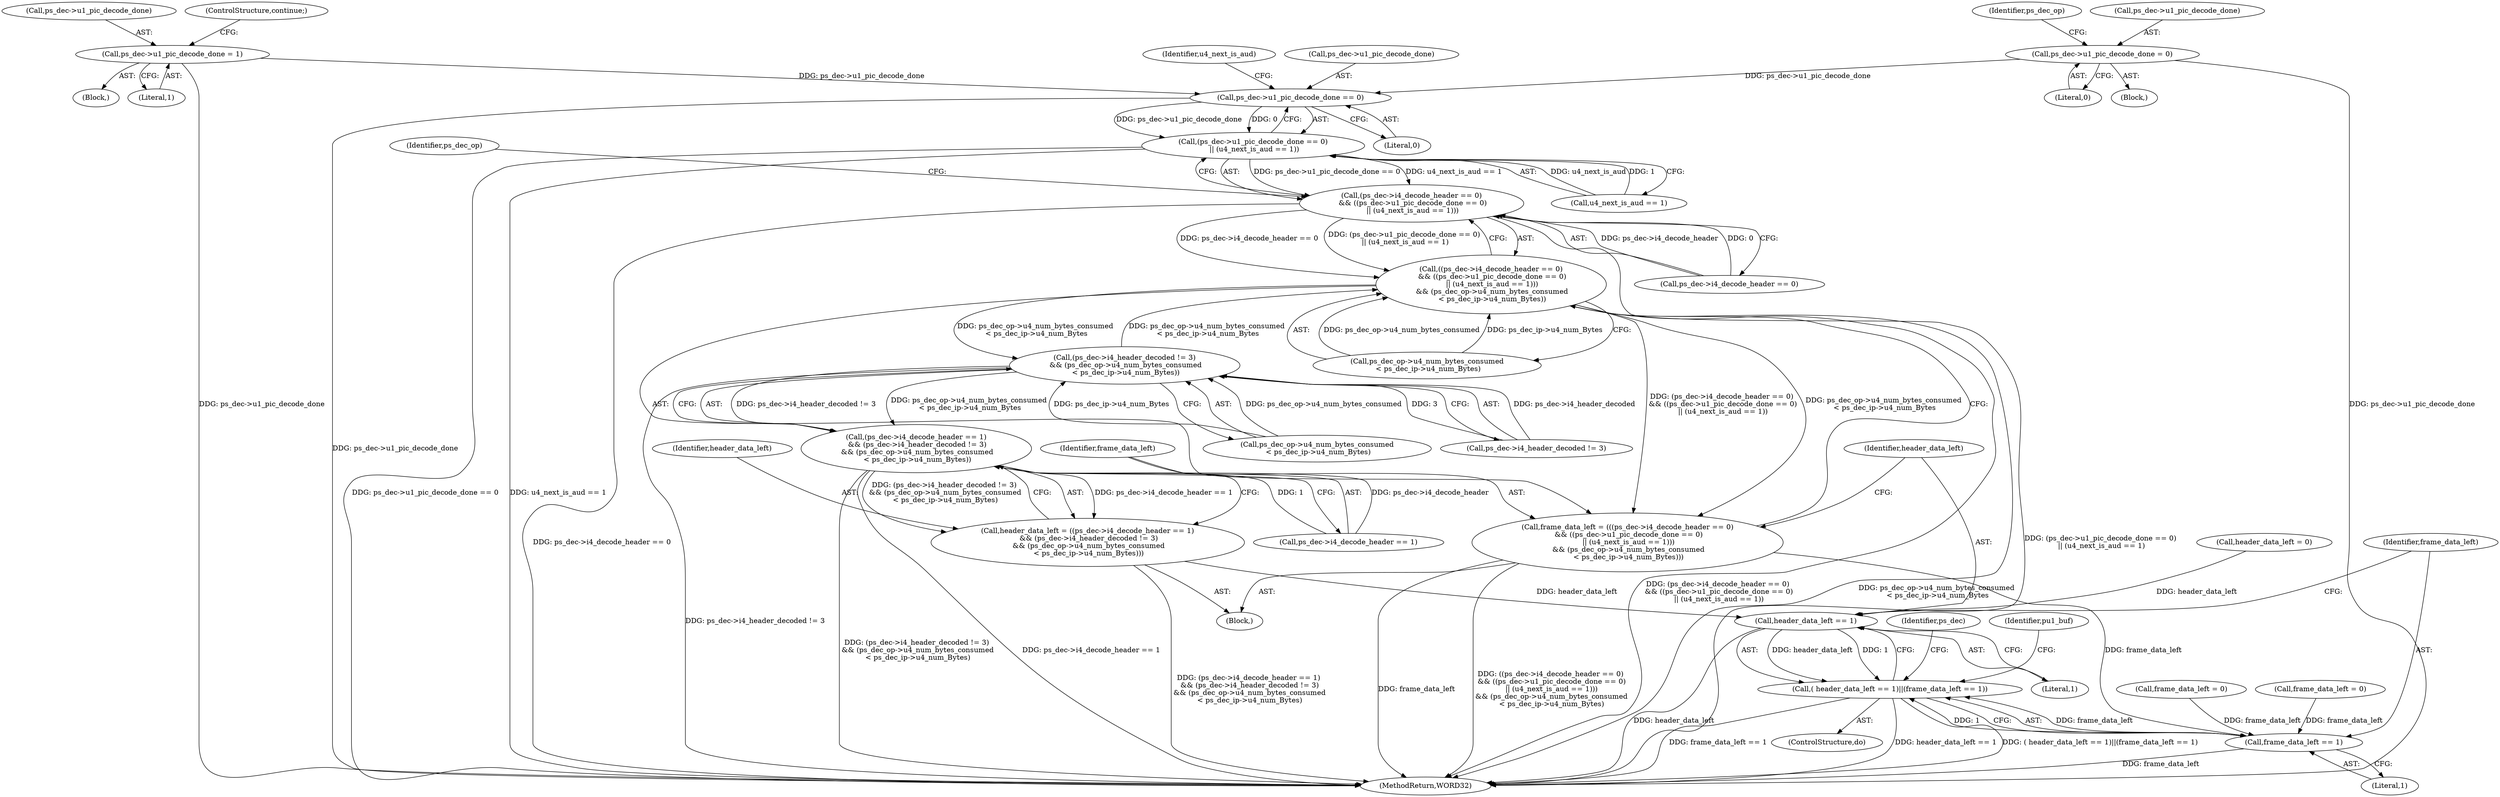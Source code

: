 digraph "0_Android_a78887bcffbc2995cf9ed72e0697acf560875e9e@pointer" {
"1001433" [label="(Call,ps_dec->u1_pic_decode_done == 0)"];
"1001267" [label="(Call,ps_dec->u1_pic_decode_done = 1)"];
"1000301" [label="(Call,ps_dec->u1_pic_decode_done = 0)"];
"1001432" [label="(Call,(ps_dec->u1_pic_decode_done == 0)\n || (u4_next_is_aud == 1))"];
"1001426" [label="(Call,(ps_dec->i4_decode_header == 0)\n && ((ps_dec->u1_pic_decode_done == 0)\n || (u4_next_is_aud == 1)))"];
"1001425" [label="(Call,((ps_dec->i4_decode_header == 0)\n && ((ps_dec->u1_pic_decode_done == 0)\n || (u4_next_is_aud == 1)))\n && (ps_dec_op->u4_num_bytes_consumed\n < ps_dec_ip->u4_num_Bytes))"];
"1001410" [label="(Call,(ps_dec->i4_header_decoded != 3)\n && (ps_dec_op->u4_num_bytes_consumed\n < ps_dec_ip->u4_num_Bytes))"];
"1001404" [label="(Call,(ps_dec->i4_decode_header == 1)\n && (ps_dec->i4_header_decoded != 3)\n && (ps_dec_op->u4_num_bytes_consumed\n < ps_dec_ip->u4_num_Bytes))"];
"1001402" [label="(Call,header_data_left = ((ps_dec->i4_decode_header == 1)\n && (ps_dec->i4_header_decoded != 3)\n && (ps_dec_op->u4_num_bytes_consumed\n < ps_dec_ip->u4_num_Bytes)))"];
"1001449" [label="(Call,header_data_left == 1)"];
"1001448" [label="(Call,( header_data_left == 1)||(frame_data_left == 1))"];
"1001423" [label="(Call,frame_data_left = (((ps_dec->i4_decode_header == 0)\n && ((ps_dec->u1_pic_decode_done == 0)\n || (u4_next_is_aud == 1)))\n && (ps_dec_op->u4_num_bytes_consumed\n < ps_dec_ip->u4_num_Bytes)))"];
"1001452" [label="(Call,frame_data_left == 1)"];
"1000151" [label="(Block,)"];
"1001405" [label="(Call,ps_dec->i4_decode_header == 1)"];
"1001432" [label="(Call,(ps_dec->u1_pic_decode_done == 0)\n || (u4_next_is_aud == 1))"];
"1001451" [label="(Literal,1)"];
"1002129" [label="(MethodReturn,WORD32)"];
"1001404" [label="(Call,(ps_dec->i4_decode_header == 1)\n && (ps_dec->i4_header_decoded != 3)\n && (ps_dec_op->u4_num_bytes_consumed\n < ps_dec_ip->u4_num_Bytes))"];
"1001424" [label="(Identifier,frame_data_left)"];
"1001459" [label="(Identifier,ps_dec)"];
"1001452" [label="(Call,frame_data_left == 1)"];
"1001425" [label="(Call,((ps_dec->i4_decode_header == 0)\n && ((ps_dec->u1_pic_decode_done == 0)\n || (u4_next_is_aud == 1)))\n && (ps_dec_op->u4_num_bytes_consumed\n < ps_dec_ip->u4_num_Bytes))"];
"1001266" [label="(Block,)"];
"1000305" [label="(Literal,0)"];
"1001268" [label="(Call,ps_dec->u1_pic_decode_done)"];
"1001453" [label="(Identifier,frame_data_left)"];
"1001402" [label="(Call,header_data_left = ((ps_dec->i4_decode_header == 1)\n && (ps_dec->i4_header_decoded != 3)\n && (ps_dec_op->u4_num_bytes_consumed\n < ps_dec_ip->u4_num_Bytes)))"];
"1001454" [label="(Literal,1)"];
"1000974" [label="(Identifier,pu1_buf)"];
"1000971" [label="(Block,)"];
"1001267" [label="(Call,ps_dec->u1_pic_decode_done = 1)"];
"1001434" [label="(Call,ps_dec->u1_pic_decode_done)"];
"1001426" [label="(Call,(ps_dec->i4_decode_header == 0)\n && ((ps_dec->u1_pic_decode_done == 0)\n || (u4_next_is_aud == 1)))"];
"1001423" [label="(Call,frame_data_left = (((ps_dec->i4_decode_header == 0)\n && ((ps_dec->u1_pic_decode_done == 0)\n || (u4_next_is_aud == 1)))\n && (ps_dec_op->u4_num_bytes_consumed\n < ps_dec_ip->u4_num_Bytes)))"];
"1000308" [label="(Identifier,ps_dec_op)"];
"1001271" [label="(Literal,1)"];
"1001416" [label="(Call,ps_dec_op->u4_num_bytes_consumed\n < ps_dec_ip->u4_num_Bytes)"];
"1001410" [label="(Call,(ps_dec->i4_header_decoded != 3)\n && (ps_dec_op->u4_num_bytes_consumed\n < ps_dec_ip->u4_num_Bytes))"];
"1001403" [label="(Identifier,header_data_left)"];
"1001439" [label="(Identifier,u4_next_is_aud)"];
"1001437" [label="(Literal,0)"];
"1001433" [label="(Call,ps_dec->u1_pic_decode_done == 0)"];
"1001449" [label="(Call,header_data_left == 1)"];
"1000200" [label="(Call,frame_data_left = 0)"];
"1001448" [label="(Call,( header_data_left == 1)||(frame_data_left == 1))"];
"1001443" [label="(Identifier,ps_dec_op)"];
"1000970" [label="(ControlStructure,do)"];
"1000302" [label="(Call,ps_dec->u1_pic_decode_done)"];
"1001427" [label="(Call,ps_dec->i4_decode_header == 0)"];
"1000301" [label="(Call,ps_dec->u1_pic_decode_done = 0)"];
"1001438" [label="(Call,u4_next_is_aud == 1)"];
"1001272" [label="(ControlStructure,continue;)"];
"1000196" [label="(Call,header_data_left = 0)"];
"1001275" [label="(Call,frame_data_left = 0)"];
"1001441" [label="(Call,ps_dec_op->u4_num_bytes_consumed\n < ps_dec_ip->u4_num_Bytes)"];
"1001450" [label="(Identifier,header_data_left)"];
"1001411" [label="(Call,ps_dec->i4_header_decoded != 3)"];
"1001433" -> "1001432"  [label="AST: "];
"1001433" -> "1001437"  [label="CFG: "];
"1001434" -> "1001433"  [label="AST: "];
"1001437" -> "1001433"  [label="AST: "];
"1001439" -> "1001433"  [label="CFG: "];
"1001432" -> "1001433"  [label="CFG: "];
"1001433" -> "1002129"  [label="DDG: ps_dec->u1_pic_decode_done"];
"1001433" -> "1001432"  [label="DDG: ps_dec->u1_pic_decode_done"];
"1001433" -> "1001432"  [label="DDG: 0"];
"1001267" -> "1001433"  [label="DDG: ps_dec->u1_pic_decode_done"];
"1000301" -> "1001433"  [label="DDG: ps_dec->u1_pic_decode_done"];
"1001267" -> "1001266"  [label="AST: "];
"1001267" -> "1001271"  [label="CFG: "];
"1001268" -> "1001267"  [label="AST: "];
"1001271" -> "1001267"  [label="AST: "];
"1001272" -> "1001267"  [label="CFG: "];
"1001267" -> "1002129"  [label="DDG: ps_dec->u1_pic_decode_done"];
"1000301" -> "1000151"  [label="AST: "];
"1000301" -> "1000305"  [label="CFG: "];
"1000302" -> "1000301"  [label="AST: "];
"1000305" -> "1000301"  [label="AST: "];
"1000308" -> "1000301"  [label="CFG: "];
"1000301" -> "1002129"  [label="DDG: ps_dec->u1_pic_decode_done"];
"1001432" -> "1001426"  [label="AST: "];
"1001432" -> "1001438"  [label="CFG: "];
"1001438" -> "1001432"  [label="AST: "];
"1001426" -> "1001432"  [label="CFG: "];
"1001432" -> "1002129"  [label="DDG: ps_dec->u1_pic_decode_done == 0"];
"1001432" -> "1002129"  [label="DDG: u4_next_is_aud == 1"];
"1001432" -> "1001426"  [label="DDG: ps_dec->u1_pic_decode_done == 0"];
"1001432" -> "1001426"  [label="DDG: u4_next_is_aud == 1"];
"1001438" -> "1001432"  [label="DDG: u4_next_is_aud"];
"1001438" -> "1001432"  [label="DDG: 1"];
"1001426" -> "1001425"  [label="AST: "];
"1001426" -> "1001427"  [label="CFG: "];
"1001427" -> "1001426"  [label="AST: "];
"1001443" -> "1001426"  [label="CFG: "];
"1001425" -> "1001426"  [label="CFG: "];
"1001426" -> "1002129"  [label="DDG: (ps_dec->u1_pic_decode_done == 0)\n || (u4_next_is_aud == 1)"];
"1001426" -> "1002129"  [label="DDG: ps_dec->i4_decode_header == 0"];
"1001426" -> "1001425"  [label="DDG: ps_dec->i4_decode_header == 0"];
"1001426" -> "1001425"  [label="DDG: (ps_dec->u1_pic_decode_done == 0)\n || (u4_next_is_aud == 1)"];
"1001427" -> "1001426"  [label="DDG: ps_dec->i4_decode_header"];
"1001427" -> "1001426"  [label="DDG: 0"];
"1001425" -> "1001423"  [label="AST: "];
"1001425" -> "1001441"  [label="CFG: "];
"1001441" -> "1001425"  [label="AST: "];
"1001423" -> "1001425"  [label="CFG: "];
"1001425" -> "1002129"  [label="DDG: (ps_dec->i4_decode_header == 0)\n && ((ps_dec->u1_pic_decode_done == 0)\n || (u4_next_is_aud == 1))"];
"1001425" -> "1002129"  [label="DDG: ps_dec_op->u4_num_bytes_consumed\n < ps_dec_ip->u4_num_Bytes"];
"1001425" -> "1001410"  [label="DDG: ps_dec_op->u4_num_bytes_consumed\n < ps_dec_ip->u4_num_Bytes"];
"1001425" -> "1001423"  [label="DDG: (ps_dec->i4_decode_header == 0)\n && ((ps_dec->u1_pic_decode_done == 0)\n || (u4_next_is_aud == 1))"];
"1001425" -> "1001423"  [label="DDG: ps_dec_op->u4_num_bytes_consumed\n < ps_dec_ip->u4_num_Bytes"];
"1001441" -> "1001425"  [label="DDG: ps_dec_op->u4_num_bytes_consumed"];
"1001441" -> "1001425"  [label="DDG: ps_dec_ip->u4_num_Bytes"];
"1001410" -> "1001425"  [label="DDG: ps_dec_op->u4_num_bytes_consumed\n < ps_dec_ip->u4_num_Bytes"];
"1001410" -> "1001404"  [label="AST: "];
"1001410" -> "1001411"  [label="CFG: "];
"1001410" -> "1001416"  [label="CFG: "];
"1001411" -> "1001410"  [label="AST: "];
"1001416" -> "1001410"  [label="AST: "];
"1001404" -> "1001410"  [label="CFG: "];
"1001410" -> "1002129"  [label="DDG: ps_dec->i4_header_decoded != 3"];
"1001410" -> "1001404"  [label="DDG: ps_dec->i4_header_decoded != 3"];
"1001410" -> "1001404"  [label="DDG: ps_dec_op->u4_num_bytes_consumed\n < ps_dec_ip->u4_num_Bytes"];
"1001411" -> "1001410"  [label="DDG: ps_dec->i4_header_decoded"];
"1001411" -> "1001410"  [label="DDG: 3"];
"1001416" -> "1001410"  [label="DDG: ps_dec_op->u4_num_bytes_consumed"];
"1001416" -> "1001410"  [label="DDG: ps_dec_ip->u4_num_Bytes"];
"1001404" -> "1001402"  [label="AST: "];
"1001404" -> "1001405"  [label="CFG: "];
"1001405" -> "1001404"  [label="AST: "];
"1001402" -> "1001404"  [label="CFG: "];
"1001404" -> "1002129"  [label="DDG: ps_dec->i4_decode_header == 1"];
"1001404" -> "1002129"  [label="DDG: (ps_dec->i4_header_decoded != 3)\n && (ps_dec_op->u4_num_bytes_consumed\n < ps_dec_ip->u4_num_Bytes)"];
"1001404" -> "1001402"  [label="DDG: ps_dec->i4_decode_header == 1"];
"1001404" -> "1001402"  [label="DDG: (ps_dec->i4_header_decoded != 3)\n && (ps_dec_op->u4_num_bytes_consumed\n < ps_dec_ip->u4_num_Bytes)"];
"1001405" -> "1001404"  [label="DDG: ps_dec->i4_decode_header"];
"1001405" -> "1001404"  [label="DDG: 1"];
"1001402" -> "1000971"  [label="AST: "];
"1001403" -> "1001402"  [label="AST: "];
"1001424" -> "1001402"  [label="CFG: "];
"1001402" -> "1002129"  [label="DDG: (ps_dec->i4_decode_header == 1)\n && (ps_dec->i4_header_decoded != 3)\n && (ps_dec_op->u4_num_bytes_consumed\n < ps_dec_ip->u4_num_Bytes)"];
"1001402" -> "1001449"  [label="DDG: header_data_left"];
"1001449" -> "1001448"  [label="AST: "];
"1001449" -> "1001451"  [label="CFG: "];
"1001450" -> "1001449"  [label="AST: "];
"1001451" -> "1001449"  [label="AST: "];
"1001453" -> "1001449"  [label="CFG: "];
"1001448" -> "1001449"  [label="CFG: "];
"1001449" -> "1002129"  [label="DDG: header_data_left"];
"1001449" -> "1001448"  [label="DDG: header_data_left"];
"1001449" -> "1001448"  [label="DDG: 1"];
"1000196" -> "1001449"  [label="DDG: header_data_left"];
"1001448" -> "1000970"  [label="AST: "];
"1001448" -> "1001452"  [label="CFG: "];
"1001452" -> "1001448"  [label="AST: "];
"1000974" -> "1001448"  [label="CFG: "];
"1001459" -> "1001448"  [label="CFG: "];
"1001448" -> "1002129"  [label="DDG: frame_data_left == 1"];
"1001448" -> "1002129"  [label="DDG: header_data_left == 1"];
"1001448" -> "1002129"  [label="DDG: ( header_data_left == 1)||(frame_data_left == 1)"];
"1001452" -> "1001448"  [label="DDG: frame_data_left"];
"1001452" -> "1001448"  [label="DDG: 1"];
"1001423" -> "1000971"  [label="AST: "];
"1001424" -> "1001423"  [label="AST: "];
"1001450" -> "1001423"  [label="CFG: "];
"1001423" -> "1002129"  [label="DDG: ((ps_dec->i4_decode_header == 0)\n && ((ps_dec->u1_pic_decode_done == 0)\n || (u4_next_is_aud == 1)))\n && (ps_dec_op->u4_num_bytes_consumed\n < ps_dec_ip->u4_num_Bytes)"];
"1001423" -> "1002129"  [label="DDG: frame_data_left"];
"1001423" -> "1001452"  [label="DDG: frame_data_left"];
"1001452" -> "1001454"  [label="CFG: "];
"1001453" -> "1001452"  [label="AST: "];
"1001454" -> "1001452"  [label="AST: "];
"1001452" -> "1002129"  [label="DDG: frame_data_left"];
"1000200" -> "1001452"  [label="DDG: frame_data_left"];
"1001275" -> "1001452"  [label="DDG: frame_data_left"];
}
